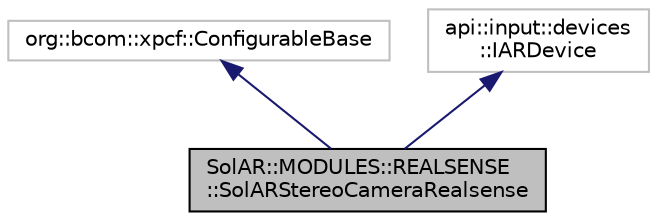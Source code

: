 digraph "SolAR::MODULES::REALSENSE::SolARStereoCameraRealsense"
{
 // LATEX_PDF_SIZE
  edge [fontname="Helvetica",fontsize="10",labelfontname="Helvetica",labelfontsize="10"];
  node [fontname="Helvetica",fontsize="10",shape=record];
  Node1 [label="SolAR::MODULES::REALSENSE\l::SolARStereoCameraRealsense",height=0.2,width=0.4,color="black", fillcolor="grey75", style="filled", fontcolor="black",tooltip="This component gets data from a stereo camera of Realsense. UUID: 0e9c544f-64af-41d8-96d2-58b5e2f816a..."];
  Node2 -> Node1 [dir="back",color="midnightblue",fontsize="10",style="solid",fontname="Helvetica"];
  Node2 [label="org::bcom::xpcf::ConfigurableBase",height=0.2,width=0.4,color="grey75", fillcolor="white", style="filled",tooltip=" "];
  Node3 -> Node1 [dir="back",color="midnightblue",fontsize="10",style="solid",fontname="Helvetica"];
  Node3 [label="api::input::devices\l::IARDevice",height=0.2,width=0.4,color="grey75", fillcolor="white", style="filled",tooltip=" "];
}
